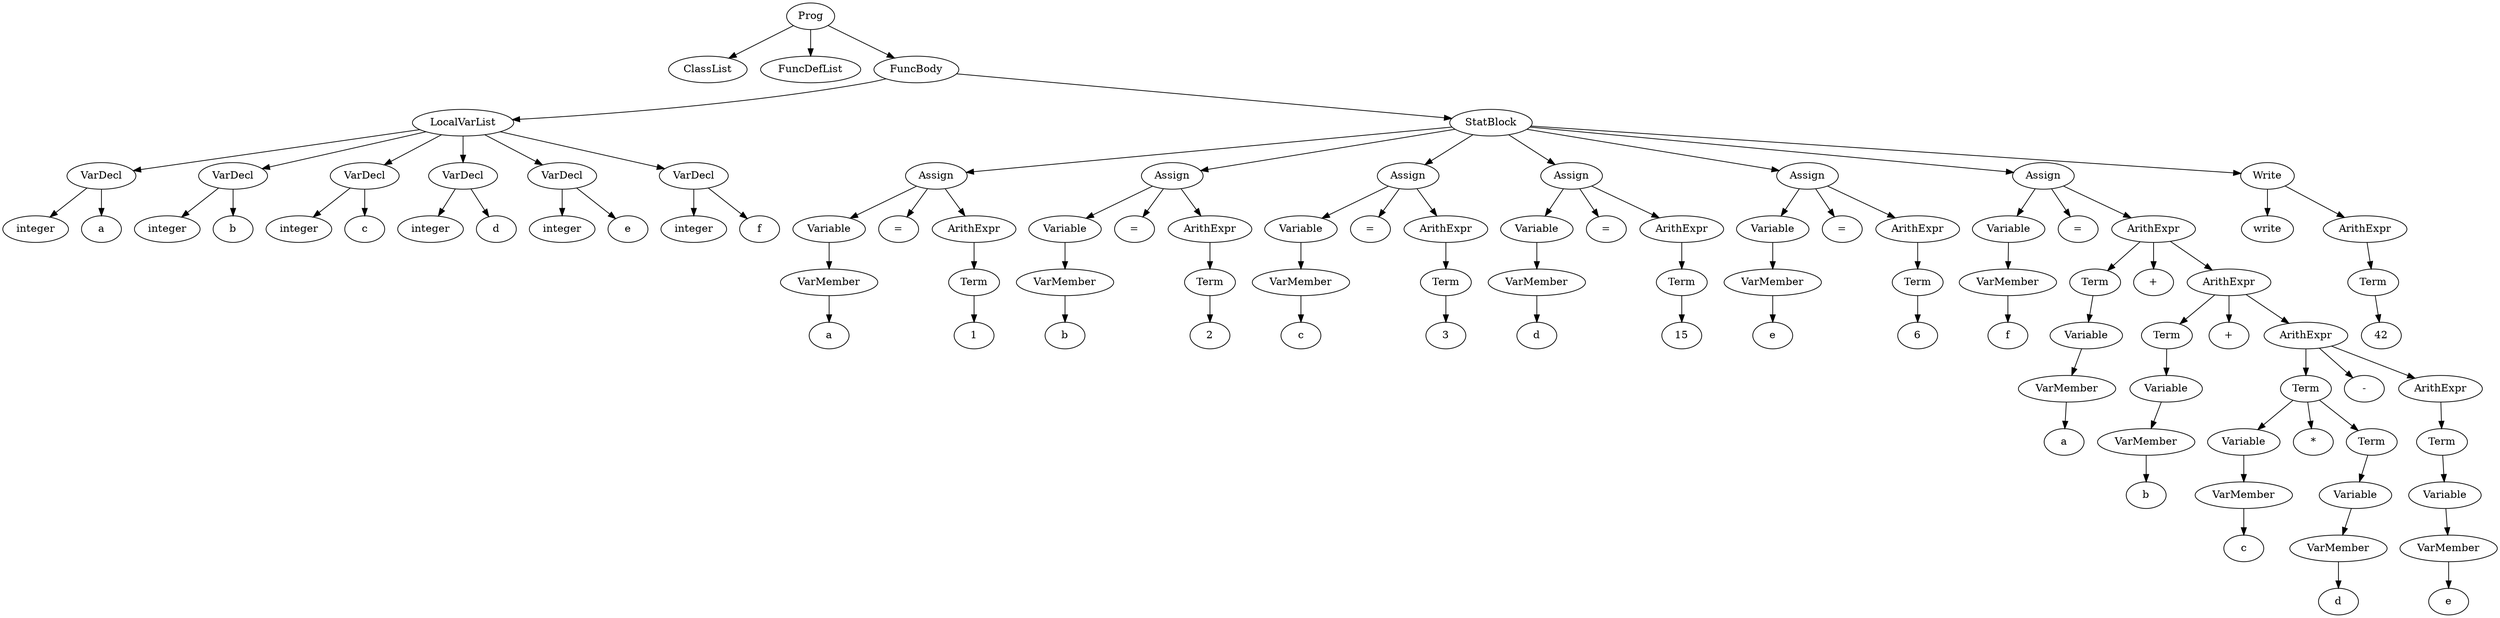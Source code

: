 digraph {
	709 [label=Prog]
	8 [label=ClassList]
	709 -> 8
	16 [label=FuncDefList]
	709 -> 16
	705 [label=FuncBody]
	709 -> 705
	135 [label=LocalVarList]
	705 -> 135
	45 [label=VarDecl]
	135 -> 45
	37 [label=integer]
	45 -> 37
	39 [label=a]
	45 -> 39
	62 [label=VarDecl]
	135 -> 62
	54 [label=integer]
	62 -> 54
	56 [label=b]
	62 -> 56
	79 [label=VarDecl]
	135 -> 79
	71 [label=integer]
	79 -> 71
	73 [label=c]
	79 -> 73
	96 [label=VarDecl]
	135 -> 96
	88 [label=integer]
	96 -> 88
	90 [label=d]
	96 -> 90
	113 [label=VarDecl]
	135 -> 113
	105 [label=integer]
	113 -> 105
	107 [label=e]
	113 -> 107
	130 [label=VarDecl]
	135 -> 130
	122 [label=integer]
	130 -> 122
	124 [label=f]
	130 -> 124
	702 [label=StatBlock]
	705 -> 702
	198 [label=Assign]
	702 -> 198
	165 [label=Variable]
	198 -> 165
	159 [label=VarMember]
	165 -> 159
	155 [label=a]
	159 -> 155
	170 [label="="]
	198 -> 170
	191 [label=ArithExpr]
	198 -> 191
	186 [label=Term]
	191 -> 186
	182 [label=1]
	186 -> 182
	256 [label=Assign]
	702 -> 256
	223 [label=Variable]
	256 -> 223
	217 [label=VarMember]
	223 -> 217
	213 [label=b]
	217 -> 213
	228 [label="="]
	256 -> 228
	249 [label=ArithExpr]
	256 -> 249
	244 [label=Term]
	249 -> 244
	240 [label=2]
	244 -> 240
	314 [label=Assign]
	702 -> 314
	281 [label=Variable]
	314 -> 281
	275 [label=VarMember]
	281 -> 275
	271 [label=c]
	275 -> 271
	286 [label="="]
	314 -> 286
	307 [label=ArithExpr]
	314 -> 307
	302 [label=Term]
	307 -> 302
	298 [label=3]
	302 -> 298
	372 [label=Assign]
	702 -> 372
	339 [label=Variable]
	372 -> 339
	333 [label=VarMember]
	339 -> 333
	329 [label=d]
	333 -> 329
	344 [label="="]
	372 -> 344
	365 [label=ArithExpr]
	372 -> 365
	360 [label=Term]
	365 -> 360
	356 [label=15]
	360 -> 356
	430 [label=Assign]
	702 -> 430
	397 [label=Variable]
	430 -> 397
	391 [label=VarMember]
	397 -> 391
	387 [label=e]
	391 -> 387
	402 [label="="]
	430 -> 402
	423 [label=ArithExpr]
	430 -> 423
	418 [label=Term]
	423 -> 418
	414 [label=6]
	418 -> 414
	657 [label=Assign]
	702 -> 657
	455 [label=Variable]
	657 -> 455
	449 [label=VarMember]
	455 -> 449
	445 [label=f]
	449 -> 445
	460 [label="="]
	657 -> 460
	650 [label=ArithExpr]
	657 -> 650
	494 [label=Term]
	650 -> 494
	489 [label=Variable]
	494 -> 489
	483 [label=VarMember]
	489 -> 483
	479 [label=a]
	483 -> 479
	499 [label="+"]
	650 -> 499
	647 [label=ArithExpr]
	650 -> 647
	531 [label=Term]
	647 -> 531
	526 [label=Variable]
	531 -> 526
	520 [label=VarMember]
	526 -> 520
	516 [label=b]
	520 -> 516
	536 [label="+"]
	647 -> 536
	644 [label=ArithExpr]
	647 -> 644
	599 [label=Term]
	644 -> 599
	563 [label=Variable]
	599 -> 563
	557 [label=VarMember]
	563 -> 557
	553 [label=c]
	557 -> 553
	568 [label="*"]
	599 -> 568
	596 [label=Term]
	599 -> 596
	591 [label=Variable]
	596 -> 591
	585 [label=VarMember]
	591 -> 585
	581 [label=d]
	585 -> 581
	604 [label="-"]
	644 -> 604
	641 [label=ArithExpr]
	644 -> 641
	636 [label=Term]
	641 -> 636
	631 [label=Variable]
	636 -> 631
	625 [label=VarMember]
	631 -> 625
	621 [label=e]
	625 -> 621
	697 [label=Write]
	702 -> 697
	665 [label=write]
	697 -> 665
	688 [label=ArithExpr]
	697 -> 688
	683 [label=Term]
	688 -> 683
	679 [label=42]
	683 -> 679
}
